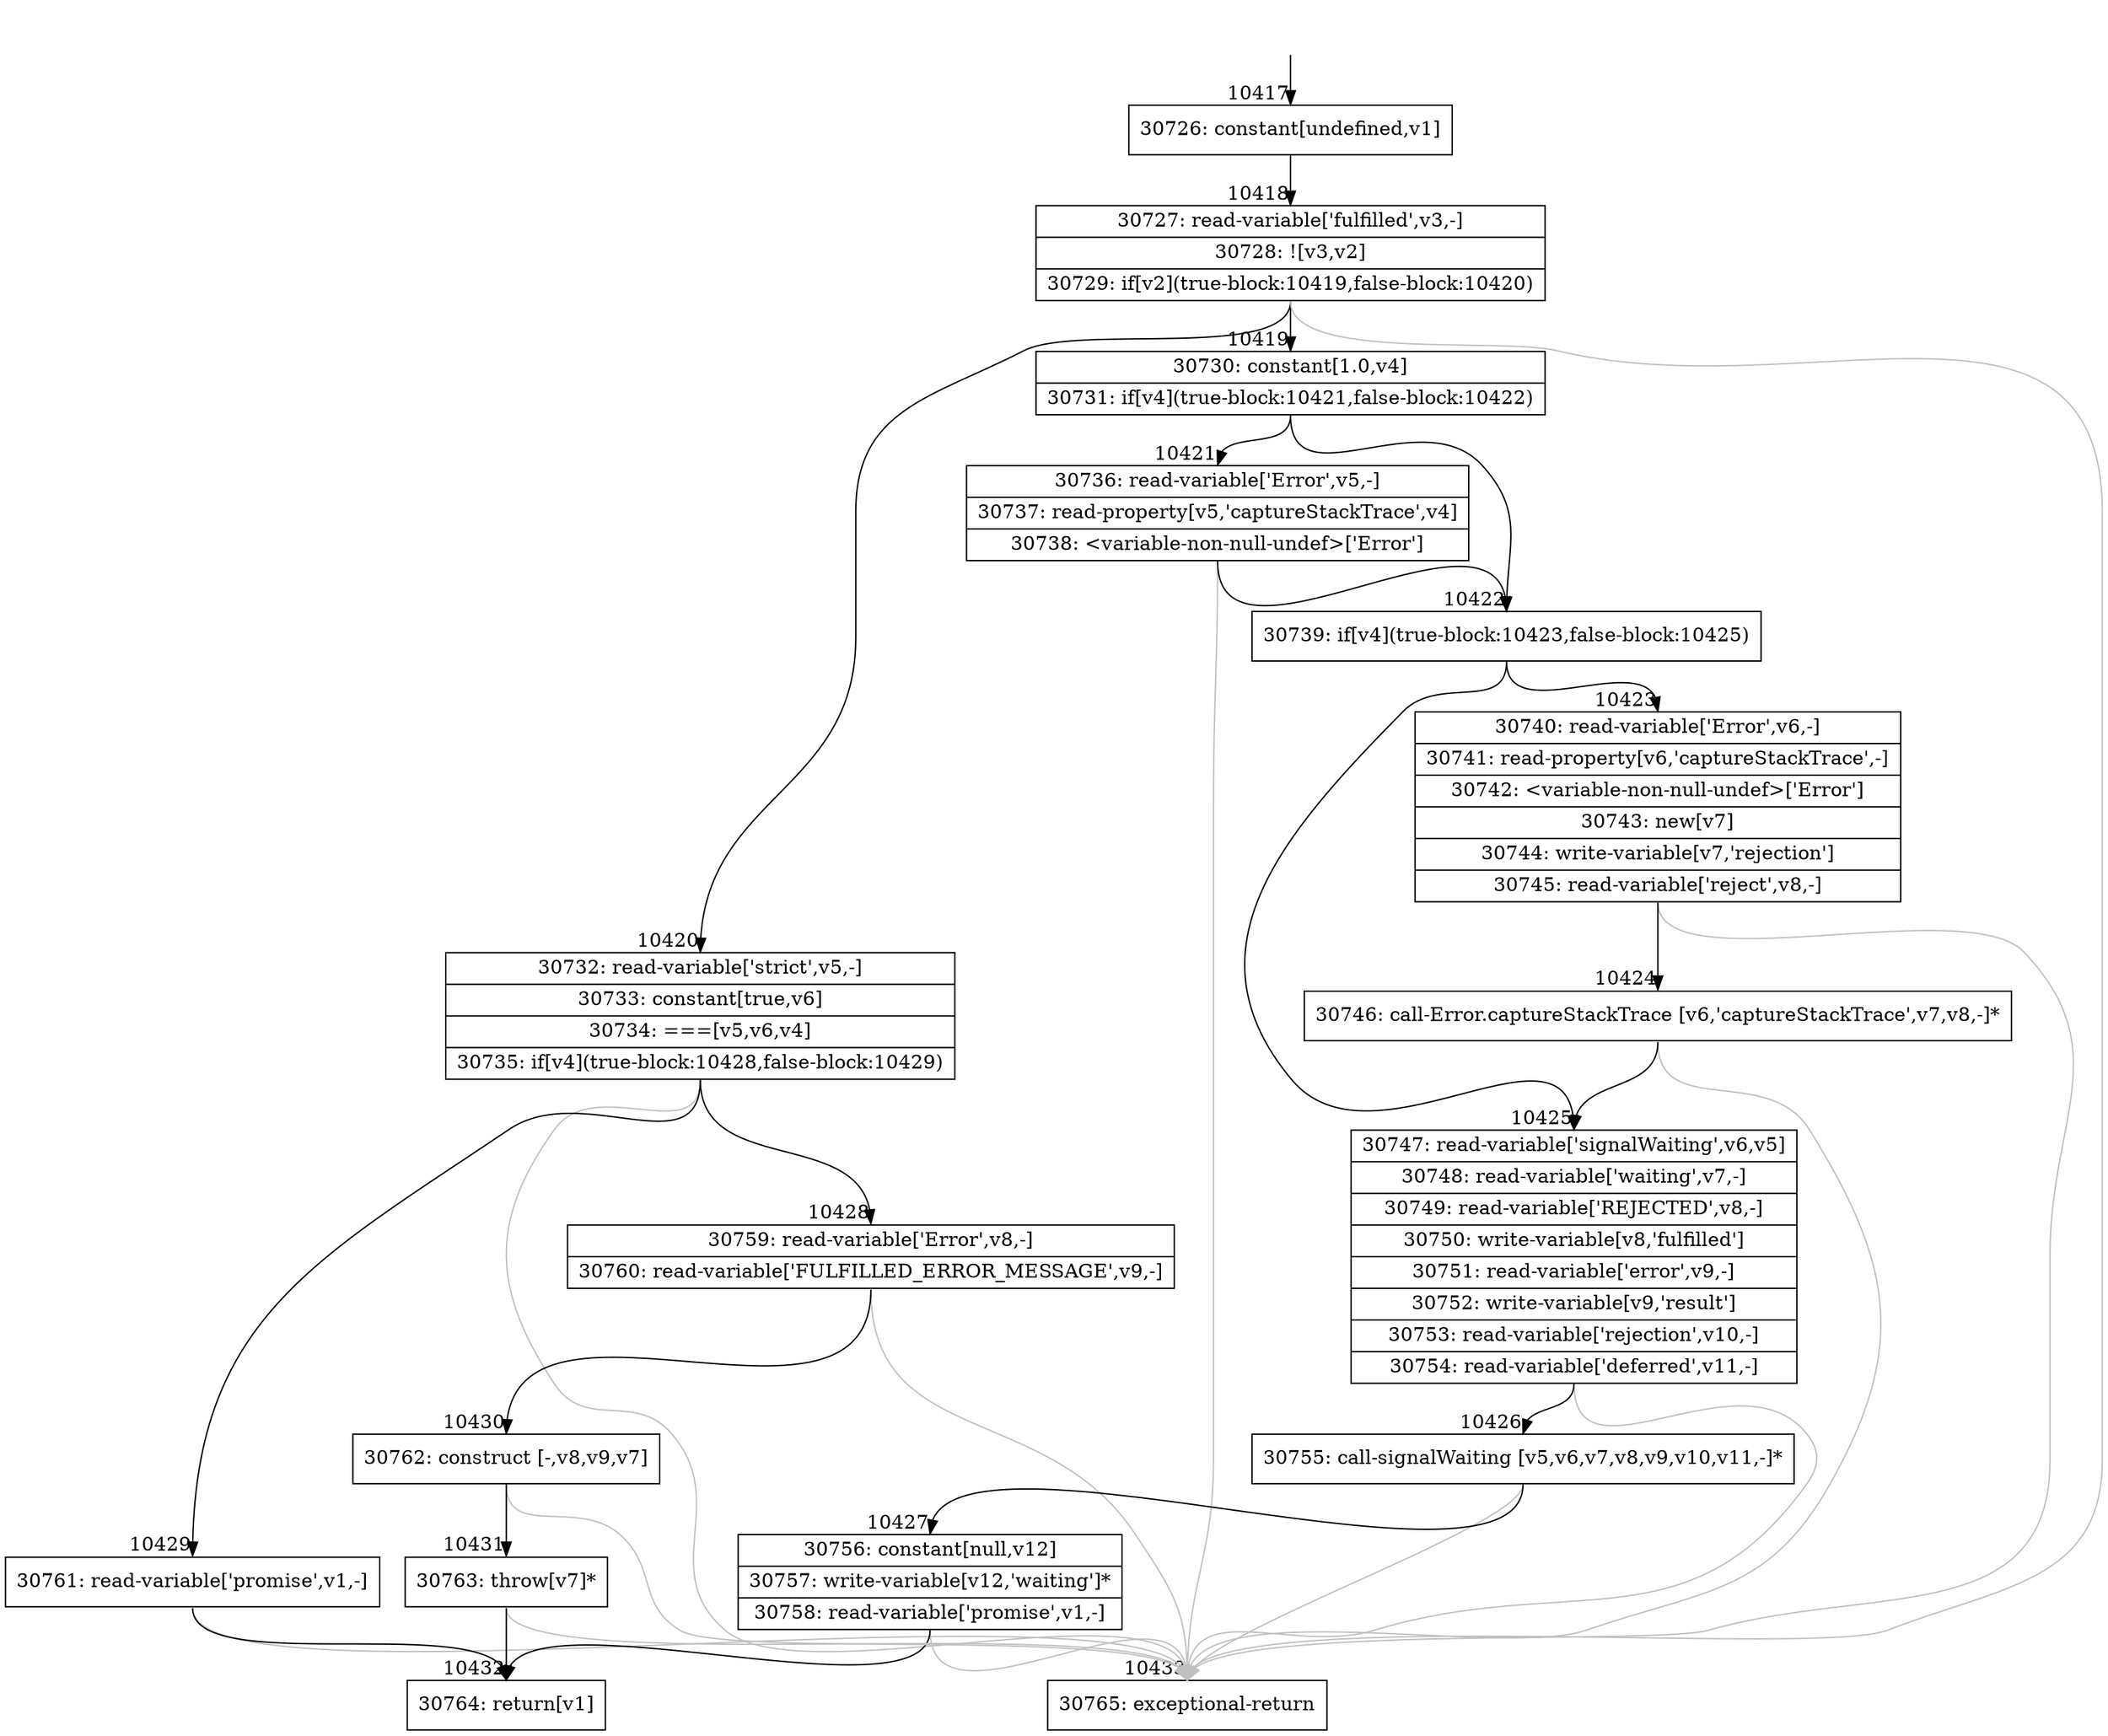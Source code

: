 digraph {
rankdir="TD"
BB_entry757[shape=none,label=""];
BB_entry757 -> BB10417 [tailport=s, headport=n, headlabel="    10417"]
BB10417 [shape=record label="{30726: constant[undefined,v1]}" ] 
BB10417 -> BB10418 [tailport=s, headport=n, headlabel="      10418"]
BB10418 [shape=record label="{30727: read-variable['fulfilled',v3,-]|30728: ![v3,v2]|30729: if[v2](true-block:10419,false-block:10420)}" ] 
BB10418 -> BB10419 [tailport=s, headport=n, headlabel="      10419"]
BB10418 -> BB10420 [tailport=s, headport=n, headlabel="      10420"]
BB10418 -> BB10433 [tailport=s, headport=n, color=gray, headlabel="      10433"]
BB10419 [shape=record label="{30730: constant[1.0,v4]|30731: if[v4](true-block:10421,false-block:10422)}" ] 
BB10419 -> BB10422 [tailport=s, headport=n, headlabel="      10422"]
BB10419 -> BB10421 [tailport=s, headport=n, headlabel="      10421"]
BB10420 [shape=record label="{30732: read-variable['strict',v5,-]|30733: constant[true,v6]|30734: ===[v5,v6,v4]|30735: if[v4](true-block:10428,false-block:10429)}" ] 
BB10420 -> BB10428 [tailport=s, headport=n, headlabel="      10428"]
BB10420 -> BB10429 [tailport=s, headport=n, headlabel="      10429"]
BB10420 -> BB10433 [tailport=s, headport=n, color=gray]
BB10421 [shape=record label="{30736: read-variable['Error',v5,-]|30737: read-property[v5,'captureStackTrace',v4]|30738: \<variable-non-null-undef\>['Error']}" ] 
BB10421 -> BB10422 [tailport=s, headport=n]
BB10421 -> BB10433 [tailport=s, headport=n, color=gray]
BB10422 [shape=record label="{30739: if[v4](true-block:10423,false-block:10425)}" ] 
BB10422 -> BB10423 [tailport=s, headport=n, headlabel="      10423"]
BB10422 -> BB10425 [tailport=s, headport=n, headlabel="      10425"]
BB10423 [shape=record label="{30740: read-variable['Error',v6,-]|30741: read-property[v6,'captureStackTrace',-]|30742: \<variable-non-null-undef\>['Error']|30743: new[v7]|30744: write-variable[v7,'rejection']|30745: read-variable['reject',v8,-]}" ] 
BB10423 -> BB10424 [tailport=s, headport=n, headlabel="      10424"]
BB10423 -> BB10433 [tailport=s, headport=n, color=gray]
BB10424 [shape=record label="{30746: call-Error.captureStackTrace [v6,'captureStackTrace',v7,v8,-]*}" ] 
BB10424 -> BB10425 [tailport=s, headport=n]
BB10424 -> BB10433 [tailport=s, headport=n, color=gray]
BB10425 [shape=record label="{30747: read-variable['signalWaiting',v6,v5]|30748: read-variable['waiting',v7,-]|30749: read-variable['REJECTED',v8,-]|30750: write-variable[v8,'fulfilled']|30751: read-variable['error',v9,-]|30752: write-variable[v9,'result']|30753: read-variable['rejection',v10,-]|30754: read-variable['deferred',v11,-]}" ] 
BB10425 -> BB10426 [tailport=s, headport=n, headlabel="      10426"]
BB10425 -> BB10433 [tailport=s, headport=n, color=gray]
BB10426 [shape=record label="{30755: call-signalWaiting [v5,v6,v7,v8,v9,v10,v11,-]*}" ] 
BB10426 -> BB10427 [tailport=s, headport=n, headlabel="      10427"]
BB10426 -> BB10433 [tailport=s, headport=n, color=gray]
BB10427 [shape=record label="{30756: constant[null,v12]|30757: write-variable[v12,'waiting']*|30758: read-variable['promise',v1,-]}" ] 
BB10427 -> BB10432 [tailport=s, headport=n, headlabel="      10432"]
BB10427 -> BB10433 [tailport=s, headport=n, color=gray]
BB10428 [shape=record label="{30759: read-variable['Error',v8,-]|30760: read-variable['FULFILLED_ERROR_MESSAGE',v9,-]}" ] 
BB10428 -> BB10430 [tailport=s, headport=n, headlabel="      10430"]
BB10428 -> BB10433 [tailport=s, headport=n, color=gray]
BB10429 [shape=record label="{30761: read-variable['promise',v1,-]}" ] 
BB10429 -> BB10432 [tailport=s, headport=n]
BB10429 -> BB10433 [tailport=s, headport=n, color=gray]
BB10430 [shape=record label="{30762: construct [-,v8,v9,v7]}" ] 
BB10430 -> BB10431 [tailport=s, headport=n, headlabel="      10431"]
BB10430 -> BB10433 [tailport=s, headport=n, color=gray]
BB10431 [shape=record label="{30763: throw[v7]*}" ] 
BB10431 -> BB10432 [tailport=s, headport=n]
BB10431 -> BB10433 [tailport=s, headport=n, color=gray]
BB10432 [shape=record label="{30764: return[v1]}" ] 
BB10433 [shape=record label="{30765: exceptional-return}" ] 
//#$~ 14688
}

